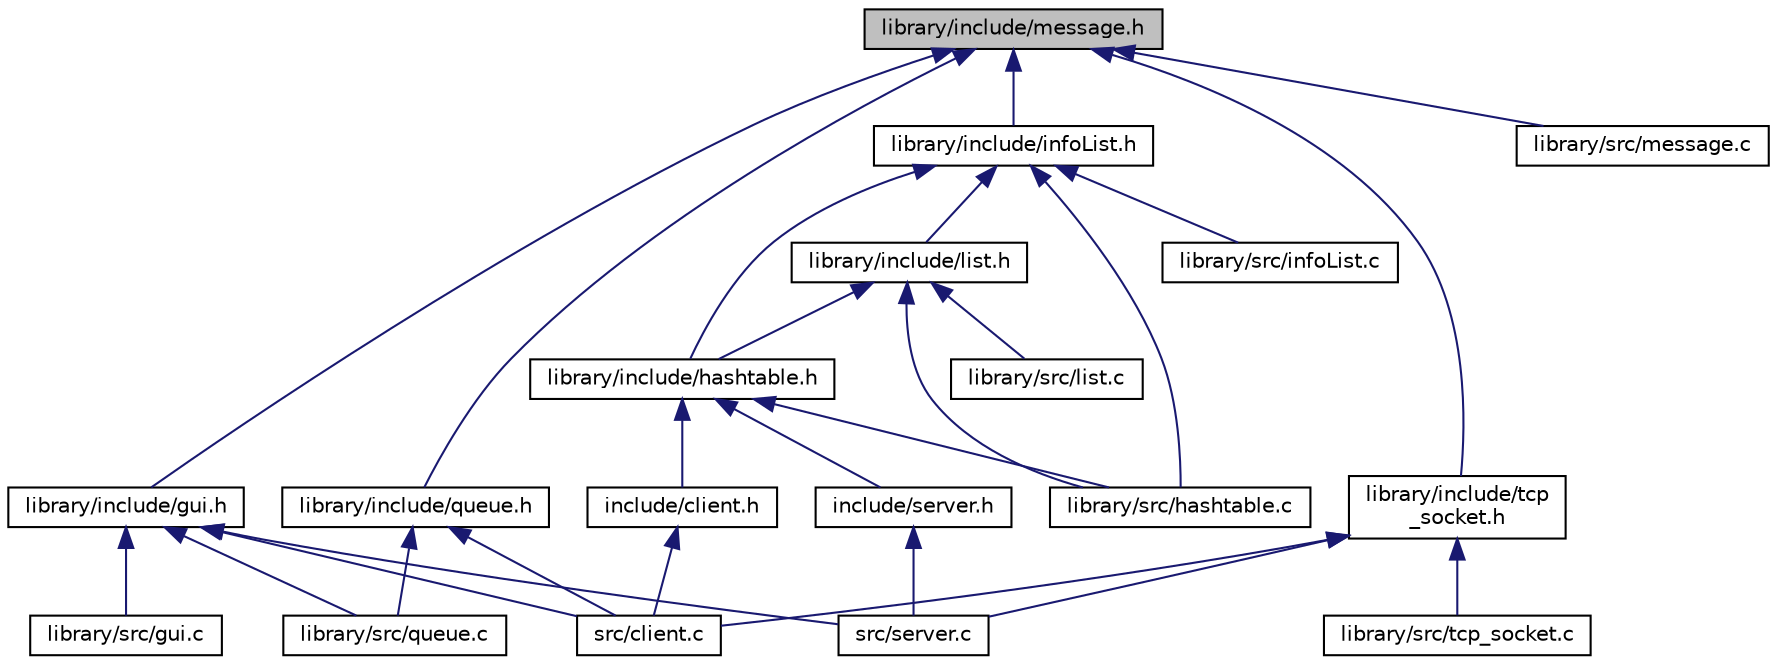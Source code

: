 digraph "library/include/message.h"
{
 // LATEX_PDF_SIZE
  edge [fontname="Helvetica",fontsize="10",labelfontname="Helvetica",labelfontsize="10"];
  node [fontname="Helvetica",fontsize="10",shape=record];
  Node1 [label="library/include/message.h",height=0.2,width=0.4,color="black", fillcolor="grey75", style="filled", fontcolor="black",tooltip="Definition of struct Message."];
  Node1 -> Node2 [dir="back",color="midnightblue",fontsize="10",style="solid"];
  Node2 [label="library/include/gui.h",height=0.2,width=0.4,color="black", fillcolor="white", style="filled",URL="$gui_8h.html",tooltip=" "];
  Node2 -> Node3 [dir="back",color="midnightblue",fontsize="10",style="solid"];
  Node3 [label="library/src/gui.c",height=0.2,width=0.4,color="black", fillcolor="white", style="filled",URL="$gui_8c.html",tooltip=" "];
  Node2 -> Node4 [dir="back",color="midnightblue",fontsize="10",style="solid"];
  Node4 [label="library/src/queue.c",height=0.2,width=0.4,color="black", fillcolor="white", style="filled",URL="$queue_8c.html",tooltip=" "];
  Node2 -> Node5 [dir="back",color="midnightblue",fontsize="10",style="solid"];
  Node5 [label="src/client.c",height=0.2,width=0.4,color="black", fillcolor="white", style="filled",URL="$client_8c.html",tooltip="Client Implementation of gagchat."];
  Node2 -> Node6 [dir="back",color="midnightblue",fontsize="10",style="solid"];
  Node6 [label="src/server.c",height=0.2,width=0.4,color="black", fillcolor="white", style="filled",URL="$server_8c.html",tooltip="Server implementation of gagchat."];
  Node1 -> Node7 [dir="back",color="midnightblue",fontsize="10",style="solid"];
  Node7 [label="library/include/infoList.h",height=0.2,width=0.4,color="black", fillcolor="white", style="filled",URL="$infoList_8h.html",tooltip=" "];
  Node7 -> Node8 [dir="back",color="midnightblue",fontsize="10",style="solid"];
  Node8 [label="library/include/hashtable.h",height=0.2,width=0.4,color="black", fillcolor="white", style="filled",URL="$hashtable_8h.html",tooltip=" "];
  Node8 -> Node9 [dir="back",color="midnightblue",fontsize="10",style="solid"];
  Node9 [label="include/client.h",height=0.2,width=0.4,color="black", fillcolor="white", style="filled",URL="$client_8h.html",tooltip="Client header file."];
  Node9 -> Node5 [dir="back",color="midnightblue",fontsize="10",style="solid"];
  Node8 -> Node10 [dir="back",color="midnightblue",fontsize="10",style="solid"];
  Node10 [label="include/server.h",height=0.2,width=0.4,color="black", fillcolor="white", style="filled",URL="$server_8h.html",tooltip="Server header file."];
  Node10 -> Node6 [dir="back",color="midnightblue",fontsize="10",style="solid"];
  Node8 -> Node11 [dir="back",color="midnightblue",fontsize="10",style="solid"];
  Node11 [label="library/src/hashtable.c",height=0.2,width=0.4,color="black", fillcolor="white", style="filled",URL="$hashtable_8c.html",tooltip=" "];
  Node7 -> Node12 [dir="back",color="midnightblue",fontsize="10",style="solid"];
  Node12 [label="library/include/list.h",height=0.2,width=0.4,color="black", fillcolor="white", style="filled",URL="$list_8h.html",tooltip=" "];
  Node12 -> Node8 [dir="back",color="midnightblue",fontsize="10",style="solid"];
  Node12 -> Node11 [dir="back",color="midnightblue",fontsize="10",style="solid"];
  Node12 -> Node13 [dir="back",color="midnightblue",fontsize="10",style="solid"];
  Node13 [label="library/src/list.c",height=0.2,width=0.4,color="black", fillcolor="white", style="filled",URL="$list_8c.html",tooltip=" "];
  Node7 -> Node11 [dir="back",color="midnightblue",fontsize="10",style="solid"];
  Node7 -> Node14 [dir="back",color="midnightblue",fontsize="10",style="solid"];
  Node14 [label="library/src/infoList.c",height=0.2,width=0.4,color="black", fillcolor="white", style="filled",URL="$infoList_8c.html",tooltip=" "];
  Node1 -> Node15 [dir="back",color="midnightblue",fontsize="10",style="solid"];
  Node15 [label="library/include/queue.h",height=0.2,width=0.4,color="black", fillcolor="white", style="filled",URL="$queue_8h.html",tooltip=" "];
  Node15 -> Node4 [dir="back",color="midnightblue",fontsize="10",style="solid"];
  Node15 -> Node5 [dir="back",color="midnightblue",fontsize="10",style="solid"];
  Node1 -> Node16 [dir="back",color="midnightblue",fontsize="10",style="solid"];
  Node16 [label="library/include/tcp\l_socket.h",height=0.2,width=0.4,color="black", fillcolor="white", style="filled",URL="$tcp__socket_8h.html",tooltip="Implementation of tcp socket both for client and server."];
  Node16 -> Node17 [dir="back",color="midnightblue",fontsize="10",style="solid"];
  Node17 [label="library/src/tcp_socket.c",height=0.2,width=0.4,color="black", fillcolor="white", style="filled",URL="$tcp__socket_8c.html",tooltip=" "];
  Node16 -> Node5 [dir="back",color="midnightblue",fontsize="10",style="solid"];
  Node16 -> Node6 [dir="back",color="midnightblue",fontsize="10",style="solid"];
  Node1 -> Node18 [dir="back",color="midnightblue",fontsize="10",style="solid"];
  Node18 [label="library/src/message.c",height=0.2,width=0.4,color="black", fillcolor="white", style="filled",URL="$message_8c.html",tooltip=" "];
}
